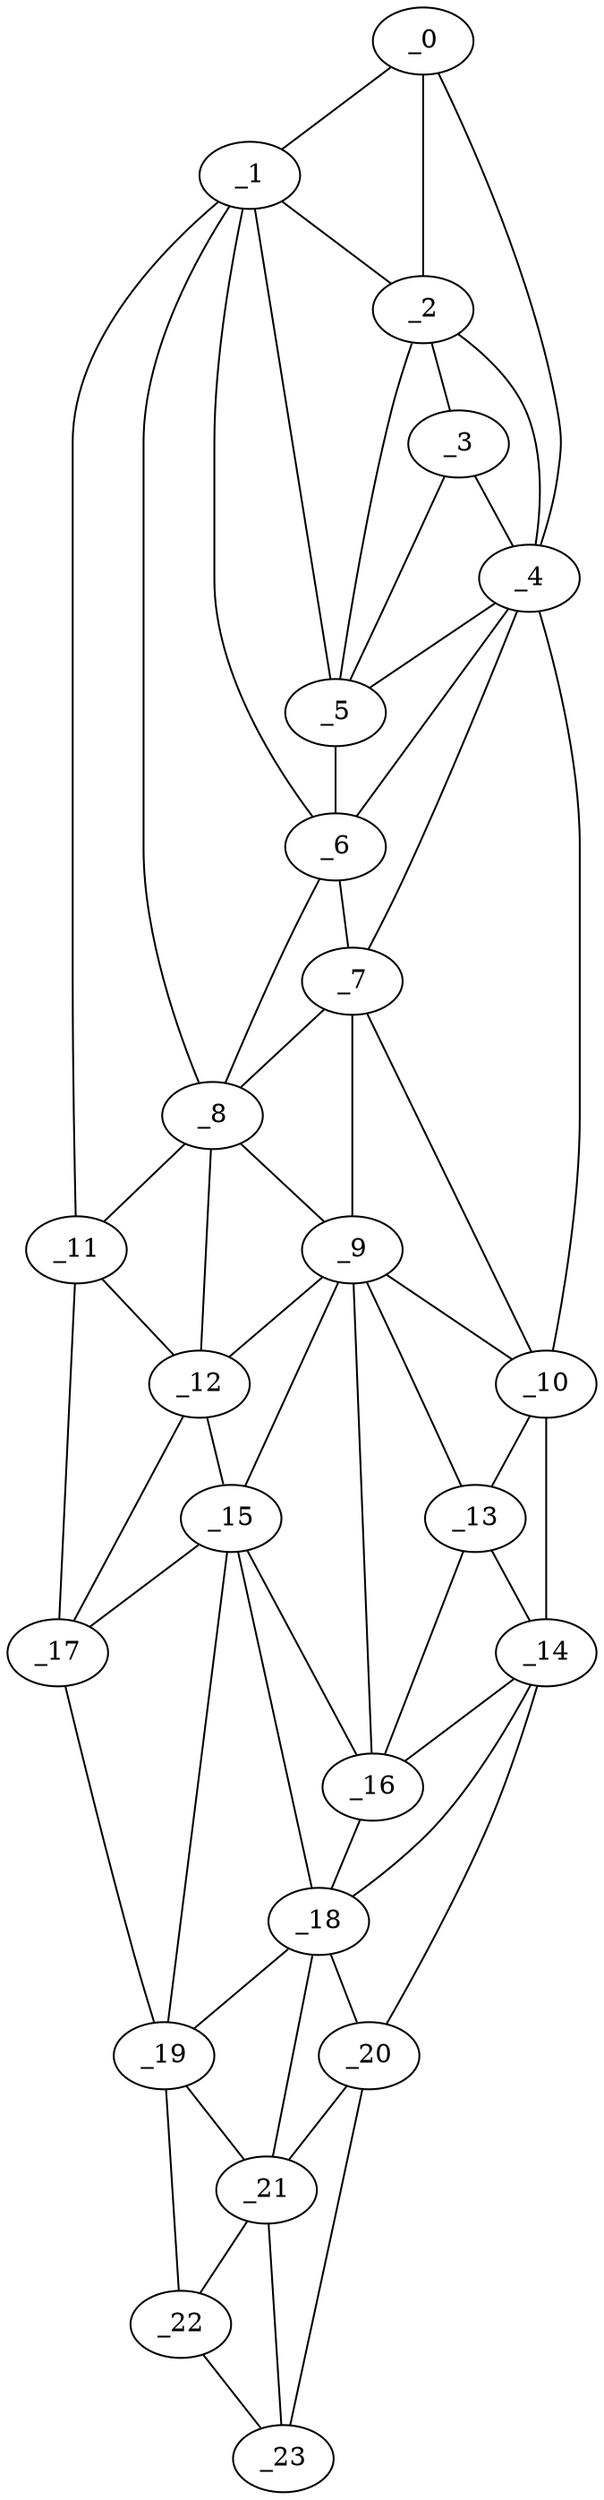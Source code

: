 graph "obj76__45.gxl" {
	_0	 [x=7,
		y=53];
	_1	 [x=13,
		y=51];
	_0 -- _1	 [valence=1];
	_2	 [x=17,
		y=56];
	_0 -- _2	 [valence=1];
	_4	 [x=22,
		y=68];
	_0 -- _4	 [valence=1];
	_1 -- _2	 [valence=2];
	_5	 [x=26,
		y=58];
	_1 -- _5	 [valence=2];
	_6	 [x=34,
		y=55];
	_1 -- _6	 [valence=1];
	_8	 [x=50,
		y=51];
	_1 -- _8	 [valence=1];
	_11	 [x=64,
		y=43];
	_1 -- _11	 [valence=1];
	_3	 [x=21,
		y=61];
	_2 -- _3	 [valence=1];
	_2 -- _4	 [valence=2];
	_2 -- _5	 [valence=1];
	_3 -- _4	 [valence=2];
	_3 -- _5	 [valence=2];
	_4 -- _5	 [valence=2];
	_4 -- _6	 [valence=2];
	_7	 [x=43,
		y=57];
	_4 -- _7	 [valence=2];
	_10	 [x=61,
		y=78];
	_4 -- _10	 [valence=1];
	_5 -- _6	 [valence=2];
	_6 -- _7	 [valence=2];
	_6 -- _8	 [valence=2];
	_7 -- _8	 [valence=2];
	_9	 [x=60,
		y=62];
	_7 -- _9	 [valence=2];
	_7 -- _10	 [valence=1];
	_8 -- _9	 [valence=2];
	_8 -- _11	 [valence=1];
	_12	 [x=64,
		y=53];
	_8 -- _12	 [valence=2];
	_9 -- _10	 [valence=2];
	_9 -- _12	 [valence=1];
	_13	 [x=64,
		y=73];
	_9 -- _13	 [valence=2];
	_15	 [x=71,
		y=59];
	_9 -- _15	 [valence=2];
	_16	 [x=73,
		y=67];
	_9 -- _16	 [valence=2];
	_10 -- _13	 [valence=1];
	_14	 [x=70,
		y=80];
	_10 -- _14	 [valence=1];
	_11 -- _12	 [valence=2];
	_17	 [x=75,
		y=44];
	_11 -- _17	 [valence=1];
	_12 -- _15	 [valence=1];
	_12 -- _17	 [valence=1];
	_13 -- _14	 [valence=2];
	_13 -- _16	 [valence=1];
	_14 -- _16	 [valence=2];
	_18	 [x=84,
		y=71];
	_14 -- _18	 [valence=2];
	_20	 [x=93,
		y=83];
	_14 -- _20	 [valence=1];
	_15 -- _16	 [valence=2];
	_15 -- _17	 [valence=1];
	_15 -- _18	 [valence=2];
	_19	 [x=91,
		y=50];
	_15 -- _19	 [valence=2];
	_16 -- _18	 [valence=2];
	_17 -- _19	 [valence=1];
	_18 -- _19	 [valence=1];
	_18 -- _20	 [valence=1];
	_21	 [x=109,
		y=62];
	_18 -- _21	 [valence=2];
	_19 -- _21	 [valence=1];
	_22	 [x=120,
		y=67];
	_19 -- _22	 [valence=1];
	_20 -- _21	 [valence=1];
	_23	 [x=122,
		y=75];
	_20 -- _23	 [valence=1];
	_21 -- _22	 [valence=1];
	_21 -- _23	 [valence=2];
	_22 -- _23	 [valence=1];
}
